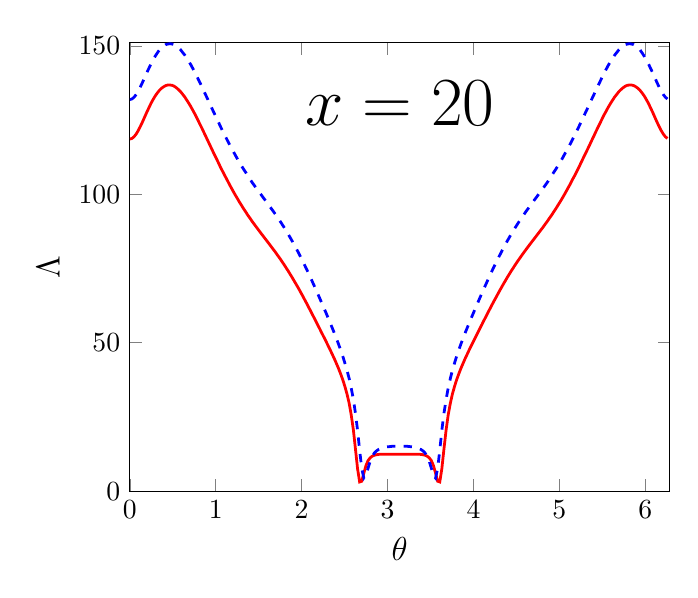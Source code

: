 \begin{tikzpicture}[scale=1]

  \begin{axis}[
    xmin = 0,
    xmax = 6.283,
    ymin = 0,
    ymax = 151,
    xlabel = {\large $\theta$},
    ylabel = {\large ${\Lambda}$},
    ylabel near ticks,
    title style={at={(0.5,0.9)},anchor=north},
    title = {\Huge $x = 20$},
  ]

\addplot[red,line width=1pt] coordinates{
(0.0e+00,1.186e+02)
(2.454e-02,1.188e+02)
(4.909e-02,1.194e+02)
(7.363e-02,1.203e+02)
(9.818e-02,1.215e+02)
(1.227e-01,1.229e+02)
(1.473e-01,1.244e+02)
(1.718e-01,1.26e+02)
(1.964e-01,1.276e+02)
(2.209e-01,1.291e+02)
(2.454e-01,1.306e+02)
(2.7e-01,1.319e+02)
(2.945e-01,1.331e+02)
(3.191e-01,1.341e+02)
(3.436e-01,1.35e+02)
(3.682e-01,1.357e+02)
(3.927e-01,1.362e+02)
(4.172e-01,1.366e+02)
(4.418e-01,1.368e+02)
(4.663e-01,1.368e+02)
(4.909e-01,1.367e+02)
(5.154e-01,1.364e+02)
(5.4e-01,1.359e+02)
(5.645e-01,1.353e+02)
(5.891e-01,1.346e+02)
(6.136e-01,1.337e+02)
(6.381e-01,1.328e+02)
(6.627e-01,1.317e+02)
(6.872e-01,1.306e+02)
(7.118e-01,1.294e+02)
(7.363e-01,1.281e+02)
(7.609e-01,1.268e+02)
(7.854e-01,1.254e+02)
(8.099e-01,1.239e+02)
(8.345e-01,1.225e+02)
(8.59e-01,1.21e+02)
(8.836e-01,1.195e+02)
(9.081e-01,1.18e+02)
(9.327e-01,1.165e+02)
(9.572e-01,1.15e+02)
(9.818e-01,1.135e+02)
(1.006e+00,1.121e+02)
(1.031e+00,1.106e+02)
(1.055e+00,1.091e+02)
(1.08e+00,1.077e+02)
(1.105e+00,1.063e+02)
(1.129e+00,1.05e+02)
(1.154e+00,1.036e+02)
(1.178e+00,1.023e+02)
(1.203e+00,1.01e+02)
(1.227e+00,9.975e+01)
(1.252e+00,9.855e+01)
(1.276e+00,9.735e+01)
(1.301e+00,9.621e+01)
(1.325e+00,9.507e+01)
(1.35e+00,9.4e+01)
(1.374e+00,9.292e+01)
(1.399e+00,9.191e+01)
(1.423e+00,9.088e+01)
(1.448e+00,8.991e+01)
(1.473e+00,8.893e+01)
(1.497e+00,8.8e+01)
(1.522e+00,8.704e+01)
(1.546e+00,8.614e+01)
(1.571e+00,8.519e+01)
(1.595e+00,8.429e+01)
(1.62e+00,8.335e+01)
(1.644e+00,8.243e+01)
(1.669e+00,8.146e+01)
(1.694e+00,8.052e+01)
(1.718e+00,7.952e+01)
(1.743e+00,7.853e+01)
(1.767e+00,7.75e+01)
(1.792e+00,7.645e+01)
(1.816e+00,7.536e+01)
(1.841e+00,7.426e+01)
(1.865e+00,7.312e+01)
(1.89e+00,7.195e+01)
(1.914e+00,7.075e+01)
(1.939e+00,6.953e+01)
(1.964e+00,6.828e+01)
(1.988e+00,6.7e+01)
(2.013e+00,6.57e+01)
(2.037e+00,6.438e+01)
(2.062e+00,6.304e+01)
(2.086e+00,6.169e+01)
(2.111e+00,6.032e+01)
(2.135e+00,5.894e+01)
(2.16e+00,5.755e+01)
(2.184e+00,5.615e+01)
(2.209e+00,5.475e+01)
(2.233e+00,5.334e+01)
(2.258e+00,5.193e+01)
(2.283e+00,5.05e+01)
(2.307e+00,4.906e+01)
(2.332e+00,4.76e+01)
(2.356e+00,4.611e+01)
(2.381e+00,4.457e+01)
(2.405e+00,4.297e+01)
(2.43e+00,4.128e+01)
(2.454e+00,3.948e+01)
(2.479e+00,3.75e+01)
(2.503e+00,3.529e+01)
(2.528e+00,3.271e+01)
(2.553e+00,2.961e+01)
(2.577e+00,2.569e+01)
(2.602e+00,2.067e+01)
(2.626e+00,1.427e+01)
(2.651e+00,7.53e+00)
(2.675e+00,3.1e+00)
(2.7e+00,3.349e+00)
(2.724e+00,6.073e+00)
(2.749e+00,8.64e+00)
(2.773e+00,1.029e+01)
(2.798e+00,1.124e+01)
(2.822e+00,1.179e+01)
(2.847e+00,1.21e+01)
(2.872e+00,1.228e+01)
(2.896e+00,1.238e+01)
(2.921e+00,1.244e+01)
(2.945e+00,1.246e+01)
(2.97e+00,1.247e+01)
(2.994e+00,1.246e+01)
(3.019e+00,1.245e+01)
(3.043e+00,1.243e+01)
(3.068e+00,1.242e+01)
(3.092e+00,1.24e+01)
(3.117e+00,1.24e+01)
(3.142e+00,1.24e+01)
(3.166e+00,1.24e+01)
(3.191e+00,1.24e+01)
(3.215e+00,1.242e+01)
(3.24e+00,1.243e+01)
(3.264e+00,1.245e+01)
(3.289e+00,1.246e+01)
(3.313e+00,1.247e+01)
(3.338e+00,1.246e+01)
(3.362e+00,1.244e+01)
(3.387e+00,1.238e+01)
(3.412e+00,1.228e+01)
(3.436e+00,1.21e+01)
(3.461e+00,1.179e+01)
(3.485e+00,1.124e+01)
(3.51e+00,1.029e+01)
(3.534e+00,8.64e+00)
(3.559e+00,6.073e+00)
(3.583e+00,3.349e+00)
(3.608e+00,3.1e+00)
(3.632e+00,7.53e+00)
(3.657e+00,1.427e+01)
(3.682e+00,2.067e+01)
(3.706e+00,2.569e+01)
(3.731e+00,2.961e+01)
(3.755e+00,3.271e+01)
(3.78e+00,3.529e+01)
(3.804e+00,3.75e+01)
(3.829e+00,3.948e+01)
(3.853e+00,4.128e+01)
(3.878e+00,4.297e+01)
(3.902e+00,4.457e+01)
(3.927e+00,4.611e+01)
(3.951e+00,4.76e+01)
(3.976e+00,4.906e+01)
(4.001e+00,5.05e+01)
(4.025e+00,5.193e+01)
(4.05e+00,5.334e+01)
(4.074e+00,5.475e+01)
(4.099e+00,5.615e+01)
(4.123e+00,5.755e+01)
(4.148e+00,5.894e+01)
(4.172e+00,6.032e+01)
(4.197e+00,6.169e+01)
(4.221e+00,6.304e+01)
(4.246e+00,6.438e+01)
(4.271e+00,6.57e+01)
(4.295e+00,6.7e+01)
(4.32e+00,6.828e+01)
(4.344e+00,6.953e+01)
(4.369e+00,7.075e+01)
(4.393e+00,7.195e+01)
(4.418e+00,7.312e+01)
(4.442e+00,7.426e+01)
(4.467e+00,7.536e+01)
(4.492e+00,7.645e+01)
(4.516e+00,7.75e+01)
(4.541e+00,7.853e+01)
(4.565e+00,7.952e+01)
(4.59e+00,8.052e+01)
(4.614e+00,8.146e+01)
(4.639e+00,8.243e+01)
(4.663e+00,8.335e+01)
(4.688e+00,8.429e+01)
(4.712e+00,8.519e+01)
(4.737e+00,8.614e+01)
(4.761e+00,8.704e+01)
(4.786e+00,8.8e+01)
(4.811e+00,8.893e+01)
(4.835e+00,8.991e+01)
(4.86e+00,9.088e+01)
(4.884e+00,9.191e+01)
(4.909e+00,9.292e+01)
(4.933e+00,9.4e+01)
(4.958e+00,9.507e+01)
(4.982e+00,9.621e+01)
(5.007e+00,9.735e+01)
(5.032e+00,9.855e+01)
(5.056e+00,9.975e+01)
(5.08e+00,1.01e+02)
(5.105e+00,1.023e+02)
(5.13e+00,1.036e+02)
(5.154e+00,1.05e+02)
(5.179e+00,1.063e+02)
(5.203e+00,1.077e+02)
(5.228e+00,1.091e+02)
(5.252e+00,1.106e+02)
(5.277e+00,1.121e+02)
(5.301e+00,1.135e+02)
(5.326e+00,1.15e+02)
(5.351e+00,1.165e+02)
(5.375e+00,1.18e+02)
(5.4e+00,1.195e+02)
(5.424e+00,1.21e+02)
(5.449e+00,1.225e+02)
(5.473e+00,1.239e+02)
(5.498e+00,1.254e+02)
(5.522e+00,1.268e+02)
(5.547e+00,1.281e+02)
(5.571e+00,1.294e+02)
(5.596e+00,1.306e+02)
(5.62e+00,1.317e+02)
(5.645e+00,1.328e+02)
(5.67e+00,1.337e+02)
(5.694e+00,1.346e+02)
(5.719e+00,1.353e+02)
(5.743e+00,1.359e+02)
(5.768e+00,1.364e+02)
(5.792e+00,1.367e+02)
(5.817e+00,1.368e+02)
(5.841e+00,1.368e+02)
(5.866e+00,1.366e+02)
(5.891e+00,1.362e+02)
(5.915e+00,1.357e+02)
(5.94e+00,1.35e+02)
(5.964e+00,1.341e+02)
(5.989e+00,1.331e+02)
(6.013e+00,1.319e+02)
(6.038e+00,1.306e+02)
(6.062e+00,1.291e+02)
(6.087e+00,1.276e+02)
(6.111e+00,1.26e+02)
(6.136e+00,1.244e+02)
(6.16e+00,1.229e+02)
(6.185e+00,1.215e+02)
(6.21e+00,1.203e+02)
(6.234e+00,1.194e+02)
(6.259e+00,1.188e+02)
};

\addplot[blue,dashed,line width=1pt] coordinates{
(0.0e+00,1.319e+02)
(2.454e-02,1.321e+02)
(4.909e-02,1.327e+02)
(7.363e-02,1.336e+02)
(9.818e-02,1.348e+02)
(1.227e-01,1.362e+02)
(1.473e-01,1.377e+02)
(1.718e-01,1.393e+02)
(1.964e-01,1.409e+02)
(2.209e-01,1.424e+02)
(2.454e-01,1.439e+02)
(2.7e-01,1.453e+02)
(2.945e-01,1.465e+02)
(3.191e-01,1.476e+02)
(3.436e-01,1.486e+02)
(3.682e-01,1.493e+02)
(3.927e-01,1.499e+02)
(4.172e-01,1.504e+02)
(4.418e-01,1.506e+02)
(4.663e-01,1.507e+02)
(4.909e-01,1.506e+02)
(5.154e-01,1.504e+02)
(5.4e-01,1.499e+02)
(5.645e-01,1.494e+02)
(5.891e-01,1.487e+02)
(6.136e-01,1.478e+02)
(6.381e-01,1.469e+02)
(6.627e-01,1.458e+02)
(6.872e-01,1.447e+02)
(7.118e-01,1.435e+02)
(7.363e-01,1.422e+02)
(7.609e-01,1.408e+02)
(7.854e-01,1.394e+02)
(8.099e-01,1.379e+02)
(8.345e-01,1.365e+02)
(8.59e-01,1.349e+02)
(8.836e-01,1.334e+02)
(9.081e-01,1.319e+02)
(9.327e-01,1.304e+02)
(9.572e-01,1.288e+02)
(9.818e-01,1.273e+02)
(1.006e+00,1.258e+02)
(1.031e+00,1.243e+02)
(1.055e+00,1.228e+02)
(1.08e+00,1.213e+02)
(1.105e+00,1.199e+02)
(1.129e+00,1.185e+02)
(1.154e+00,1.171e+02)
(1.178e+00,1.158e+02)
(1.203e+00,1.145e+02)
(1.227e+00,1.132e+02)
(1.252e+00,1.119e+02)
(1.276e+00,1.107e+02)
(1.301e+00,1.095e+02)
(1.325e+00,1.084e+02)
(1.35e+00,1.073e+02)
(1.374e+00,1.062e+02)
(1.399e+00,1.051e+02)
(1.423e+00,1.04e+02)
(1.448e+00,1.03e+02)
(1.473e+00,1.02e+02)
(1.497e+00,1.011e+02)
(1.522e+00,1.001e+02)
(1.546e+00,9.913e+01)
(1.571e+00,9.817e+01)
(1.595e+00,9.721e+01)
(1.62e+00,9.625e+01)
(1.644e+00,9.527e+01)
(1.669e+00,9.429e+01)
(1.694e+00,9.328e+01)
(1.718e+00,9.225e+01)
(1.743e+00,9.12e+01)
(1.767e+00,9.012e+01)
(1.792e+00,8.901e+01)
(1.816e+00,8.787e+01)
(1.841e+00,8.668e+01)
(1.865e+00,8.547e+01)
(1.89e+00,8.422e+01)
(1.914e+00,8.294e+01)
(1.939e+00,8.161e+01)
(1.964e+00,8.026e+01)
(1.988e+00,7.886e+01)
(2.013e+00,7.744e+01)
(2.037e+00,7.598e+01)
(2.062e+00,7.449e+01)
(2.086e+00,7.298e+01)
(2.111e+00,7.144e+01)
(2.135e+00,6.987e+01)
(2.16e+00,6.829e+01)
(2.184e+00,6.668e+01)
(2.209e+00,6.506e+01)
(2.233e+00,6.342e+01)
(2.258e+00,6.177e+01)
(2.283e+00,6.01e+01)
(2.307e+00,5.841e+01)
(2.332e+00,5.67e+01)
(2.356e+00,5.497e+01)
(2.381e+00,5.319e+01)
(2.405e+00,5.137e+01)
(2.43e+00,4.948e+01)
(2.454e+00,4.75e+01)
(2.479e+00,4.541e+01)
(2.503e+00,4.316e+01)
(2.528e+00,4.07e+01)
(2.553e+00,3.793e+01)
(2.577e+00,3.475e+01)
(2.602e+00,3.094e+01)
(2.626e+00,2.627e+01)
(2.651e+00,2.049e+01)
(2.675e+00,1.376e+01)
(2.7e+00,7.557e+00)
(2.724e+00,4.403e+00)
(2.749e+00,5.219e+00)
(2.773e+00,7.709e+00)
(2.798e+00,1.011e+01)
(2.822e+00,1.175e+01)
(2.847e+00,1.287e+01)
(2.872e+00,1.357e+01)
(2.896e+00,1.406e+01)
(2.921e+00,1.437e+01)
(2.945e+00,1.462e+01)
(2.97e+00,1.477e+01)
(2.994e+00,1.492e+01)
(3.019e+00,1.499e+01)
(3.043e+00,1.508e+01)
(3.068e+00,1.511e+01)
(3.092e+00,1.516e+01)
(3.117e+00,1.516e+01)
(3.142e+00,1.519e+01)
(3.166e+00,1.516e+01)
(3.191e+00,1.516e+01)
(3.215e+00,1.511e+01)
(3.24e+00,1.508e+01)
(3.264e+00,1.499e+01)
(3.289e+00,1.492e+01)
(3.313e+00,1.477e+01)
(3.338e+00,1.462e+01)
(3.362e+00,1.437e+01)
(3.387e+00,1.406e+01)
(3.412e+00,1.357e+01)
(3.436e+00,1.287e+01)
(3.461e+00,1.175e+01)
(3.485e+00,1.011e+01)
(3.51e+00,7.709e+00)
(3.534e+00,5.219e+00)
(3.559e+00,4.403e+00)
(3.583e+00,7.557e+00)
(3.608e+00,1.376e+01)
(3.632e+00,2.049e+01)
(3.657e+00,2.627e+01)
(3.682e+00,3.094e+01)
(3.706e+00,3.475e+01)
(3.731e+00,3.793e+01)
(3.755e+00,4.07e+01)
(3.78e+00,4.316e+01)
(3.804e+00,4.541e+01)
(3.829e+00,4.75e+01)
(3.853e+00,4.948e+01)
(3.878e+00,5.137e+01)
(3.902e+00,5.319e+01)
(3.927e+00,5.497e+01)
(3.951e+00,5.67e+01)
(3.976e+00,5.841e+01)
(4.001e+00,6.01e+01)
(4.025e+00,6.177e+01)
(4.05e+00,6.342e+01)
(4.074e+00,6.506e+01)
(4.099e+00,6.668e+01)
(4.123e+00,6.829e+01)
(4.148e+00,6.987e+01)
(4.172e+00,7.144e+01)
(4.197e+00,7.298e+01)
(4.221e+00,7.449e+01)
(4.246e+00,7.598e+01)
(4.271e+00,7.744e+01)
(4.295e+00,7.886e+01)
(4.32e+00,8.026e+01)
(4.344e+00,8.161e+01)
(4.369e+00,8.294e+01)
(4.393e+00,8.422e+01)
(4.418e+00,8.547e+01)
(4.442e+00,8.668e+01)
(4.467e+00,8.787e+01)
(4.492e+00,8.901e+01)
(4.516e+00,9.012e+01)
(4.541e+00,9.12e+01)
(4.565e+00,9.225e+01)
(4.59e+00,9.328e+01)
(4.614e+00,9.429e+01)
(4.639e+00,9.527e+01)
(4.663e+00,9.625e+01)
(4.688e+00,9.721e+01)
(4.712e+00,9.817e+01)
(4.737e+00,9.913e+01)
(4.761e+00,1.001e+02)
(4.786e+00,1.011e+02)
(4.811e+00,1.02e+02)
(4.835e+00,1.03e+02)
(4.86e+00,1.04e+02)
(4.884e+00,1.051e+02)
(4.909e+00,1.062e+02)
(4.933e+00,1.073e+02)
(4.958e+00,1.084e+02)
(4.982e+00,1.095e+02)
(5.007e+00,1.107e+02)
(5.032e+00,1.119e+02)
(5.056e+00,1.132e+02)
(5.08e+00,1.145e+02)
(5.105e+00,1.158e+02)
(5.13e+00,1.171e+02)
(5.154e+00,1.185e+02)
(5.179e+00,1.199e+02)
(5.203e+00,1.213e+02)
(5.228e+00,1.228e+02)
(5.252e+00,1.243e+02)
(5.277e+00,1.258e+02)
(5.301e+00,1.273e+02)
(5.326e+00,1.288e+02)
(5.351e+00,1.304e+02)
(5.375e+00,1.319e+02)
(5.4e+00,1.334e+02)
(5.424e+00,1.349e+02)
(5.449e+00,1.365e+02)
(5.473e+00,1.379e+02)
(5.498e+00,1.394e+02)
(5.522e+00,1.408e+02)
(5.547e+00,1.422e+02)
(5.571e+00,1.435e+02)
(5.596e+00,1.447e+02)
(5.62e+00,1.458e+02)
(5.645e+00,1.469e+02)
(5.67e+00,1.478e+02)
(5.694e+00,1.487e+02)
(5.719e+00,1.494e+02)
(5.743e+00,1.499e+02)
(5.768e+00,1.504e+02)
(5.792e+00,1.506e+02)
(5.817e+00,1.507e+02)
(5.841e+00,1.506e+02)
(5.866e+00,1.504e+02)
(5.891e+00,1.499e+02)
(5.915e+00,1.493e+02)
(5.94e+00,1.486e+02)
(5.964e+00,1.476e+02)
(5.989e+00,1.465e+02)
(6.013e+00,1.453e+02)
(6.038e+00,1.439e+02)
(6.062e+00,1.424e+02)
(6.087e+00,1.409e+02)
(6.111e+00,1.393e+02)
(6.136e+00,1.377e+02)
(6.16e+00,1.362e+02)
(6.185e+00,1.348e+02)
(6.21e+00,1.336e+02)
(6.234e+00,1.327e+02)
(6.259e+00,1.321e+02)
};


\end{axis}


\end{tikzpicture}
